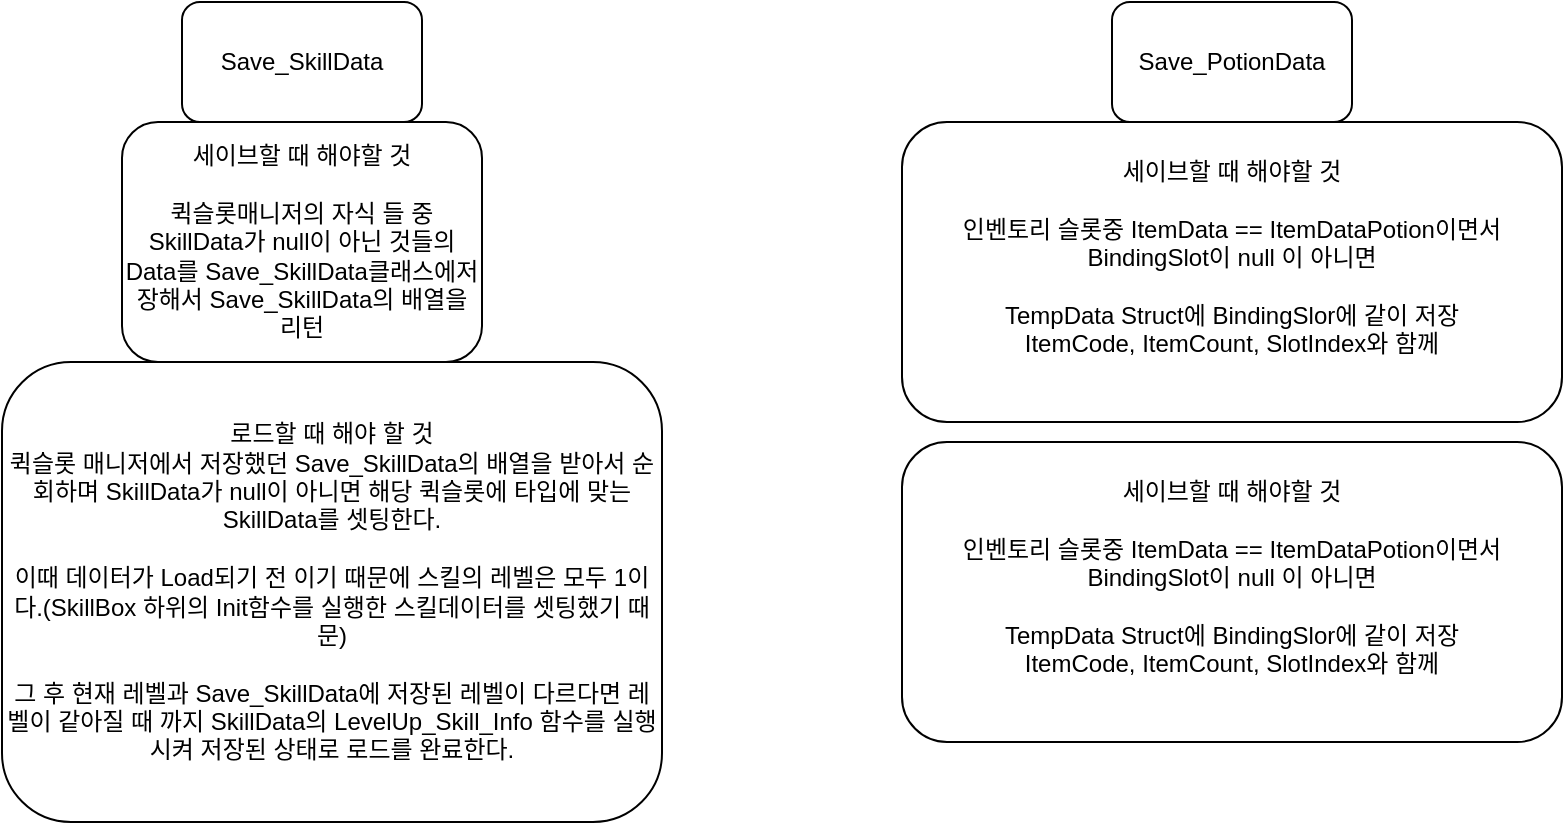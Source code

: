 <mxfile version="21.7.5" type="device">
  <diagram name="페이지-1" id="buRgiacx7ixRBh4OdfS-">
    <mxGraphModel dx="650" dy="828" grid="1" gridSize="10" guides="1" tooltips="1" connect="1" arrows="1" fold="1" page="1" pageScale="1" pageWidth="827" pageHeight="1169" math="0" shadow="0">
      <root>
        <mxCell id="0" />
        <mxCell id="1" parent="0" />
        <mxCell id="GokfmNJjCvI4ultxdEHJ-1" value="Save_SkillData" style="rounded=1;whiteSpace=wrap;html=1;" vertex="1" parent="1">
          <mxGeometry x="240" y="100" width="120" height="60" as="geometry" />
        </mxCell>
        <mxCell id="GokfmNJjCvI4ultxdEHJ-3" value="로드할 때 해야 할 것&lt;br&gt;퀵슬롯 매니저에서 저장했던 Save_SkillData의 배열을 받아서 순회하며 SkillData가 null이 아니면 해당 퀵슬롯에 타입에 맞는 SkillData를 셋팅한다.&lt;br&gt;&lt;br&gt;이때 데이터가 Load되기 전 이기 때문에 스킬의 레벨은 모두 1이다.(SkillBox 하위의 Init함수를 실행한 스킬데이터를 셋팅했기 때문)&lt;br&gt;&lt;br&gt;그 후 현재 레벨과 Save_SkillData에 저장된 레벨이 다르다면 레벨이 같아질 때 까지 SkillData의 LevelUp_Skill_Info 함수를 실행시켜 저장된 상태로 로드를 완료한다." style="rounded=1;whiteSpace=wrap;html=1;" vertex="1" parent="1">
          <mxGeometry x="150" y="280" width="330" height="230" as="geometry" />
        </mxCell>
        <mxCell id="GokfmNJjCvI4ultxdEHJ-4" value="세이브할 때 해야할 것&lt;br&gt;&lt;br&gt;퀵슬롯매니저의 자식 들 중&lt;br&gt;SkillData가 null이 아닌 것들의 Data를 Save_SkillData클래스에저장해서 Save_SkillData의 배열을 리턴" style="rounded=1;whiteSpace=wrap;html=1;" vertex="1" parent="1">
          <mxGeometry x="210" y="160" width="180" height="120" as="geometry" />
        </mxCell>
        <mxCell id="GokfmNJjCvI4ultxdEHJ-5" value="세이브할 때 해야할 것&lt;br&gt;&lt;br&gt;인벤토리 슬롯중 ItemData == ItemDataPotion이면서 BindingSlot이 null 이 아니면&lt;br&gt;&lt;br&gt;TempData Struct에 BindingSlor에 같이 저장&lt;br&gt;ItemCode, ItemCount, SlotIndex와 함께&lt;br&gt;&lt;br&gt;" style="rounded=1;whiteSpace=wrap;html=1;" vertex="1" parent="1">
          <mxGeometry x="600" y="160" width="330" height="150" as="geometry" />
        </mxCell>
        <mxCell id="GokfmNJjCvI4ultxdEHJ-6" value="Save_PotionData" style="rounded=1;whiteSpace=wrap;html=1;" vertex="1" parent="1">
          <mxGeometry x="705" y="100" width="120" height="60" as="geometry" />
        </mxCell>
        <mxCell id="GokfmNJjCvI4ultxdEHJ-7" value="세이브할 때 해야할 것&lt;br&gt;&lt;br&gt;인벤토리 슬롯중 ItemData == ItemDataPotion이면서 BindingSlot이 null 이 아니면&lt;br&gt;&lt;br&gt;TempData Struct에 BindingSlor에 같이 저장&lt;br&gt;ItemCode, ItemCount, SlotIndex와 함께&lt;br&gt;&lt;br&gt;" style="rounded=1;whiteSpace=wrap;html=1;" vertex="1" parent="1">
          <mxGeometry x="600" y="320" width="330" height="150" as="geometry" />
        </mxCell>
      </root>
    </mxGraphModel>
  </diagram>
</mxfile>
